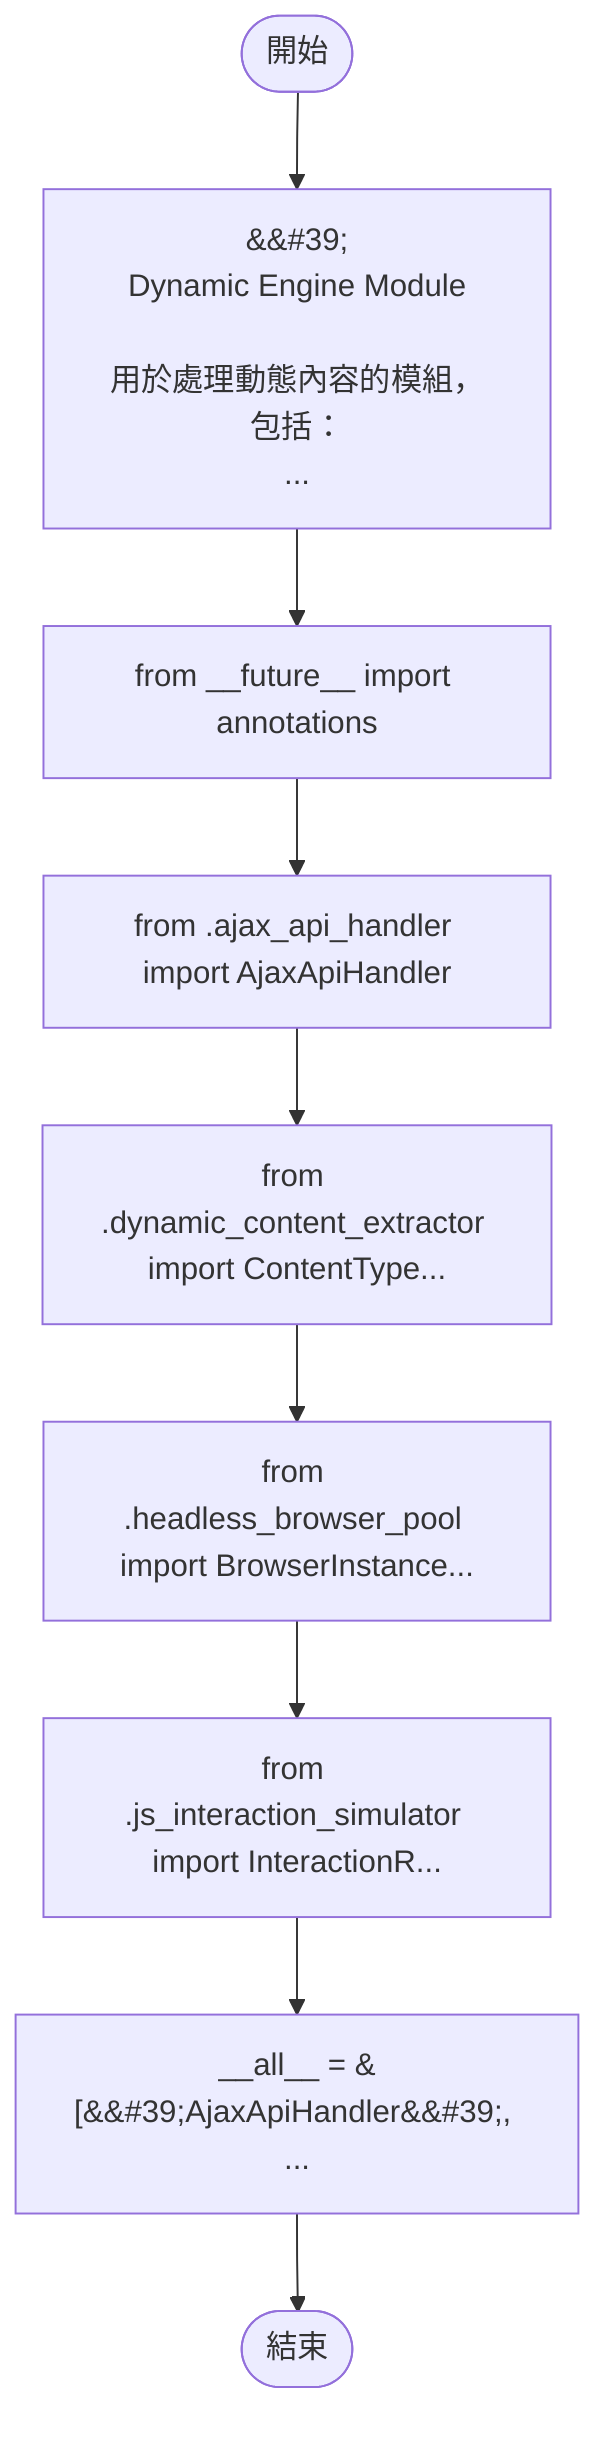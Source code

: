 flowchart TB
    n1([開始])
    n2([結束])
    n3[&amp;&#35;39;\nDynamic Engine Module\n\n用於處理動態內容的模組，包括：\n...]
    n4[from __future__ import annotations]
    n5[from .ajax_api_handler import AjaxApiHandler]
    n6[from .dynamic_content_extractor import ContentType...]
    n7[from .headless_browser_pool import BrowserInstance...]
    n8[from .js_interaction_simulator import InteractionR...]
    n9[__all__ = &#91;&amp;&#35;39;AjaxApiHandler&amp;&#35;39;, ...]
    n1 --> n3
    n3 --> n4
    n4 --> n5
    n5 --> n6
    n6 --> n7
    n7 --> n8
    n8 --> n9
    n9 --> n2